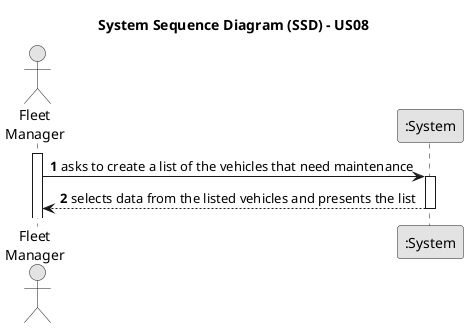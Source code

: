 @startuml
skinparam monochrome true
skinparam packageStyle rectangle
skinparam shadowing false

title System Sequence Diagram (SSD) - US08

autonumber

actor "Fleet\nManager" as Employee
participant ":System" as System

activate Employee

    Employee -> System : asks to create a list of the vehicles that need maintenance
    activate System

        System --> Employee : selects data from the listed vehicles and presents the list
    deactivate System

@enduml